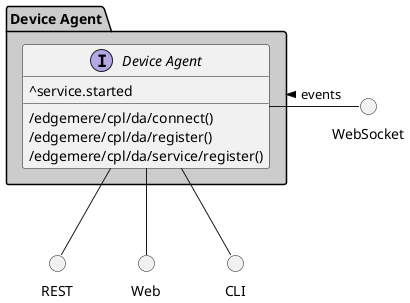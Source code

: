 @startuml



package "Device Agent" #cccccc {

    interface "Device Agent" as i {
            ^service.started
    
            /edgemere/cpl/da/connect()
            /edgemere/cpl/da/register()
            /edgemere/cpl/da/service/register()
    
    }
}

circle REST
circle Web
circle CLI
circle WebSocket

i -down- Web
i -down- CLI
i -down- REST
WebSocket -left- i: events >

package "Device Agent" #cccccc {


}



@enduml

